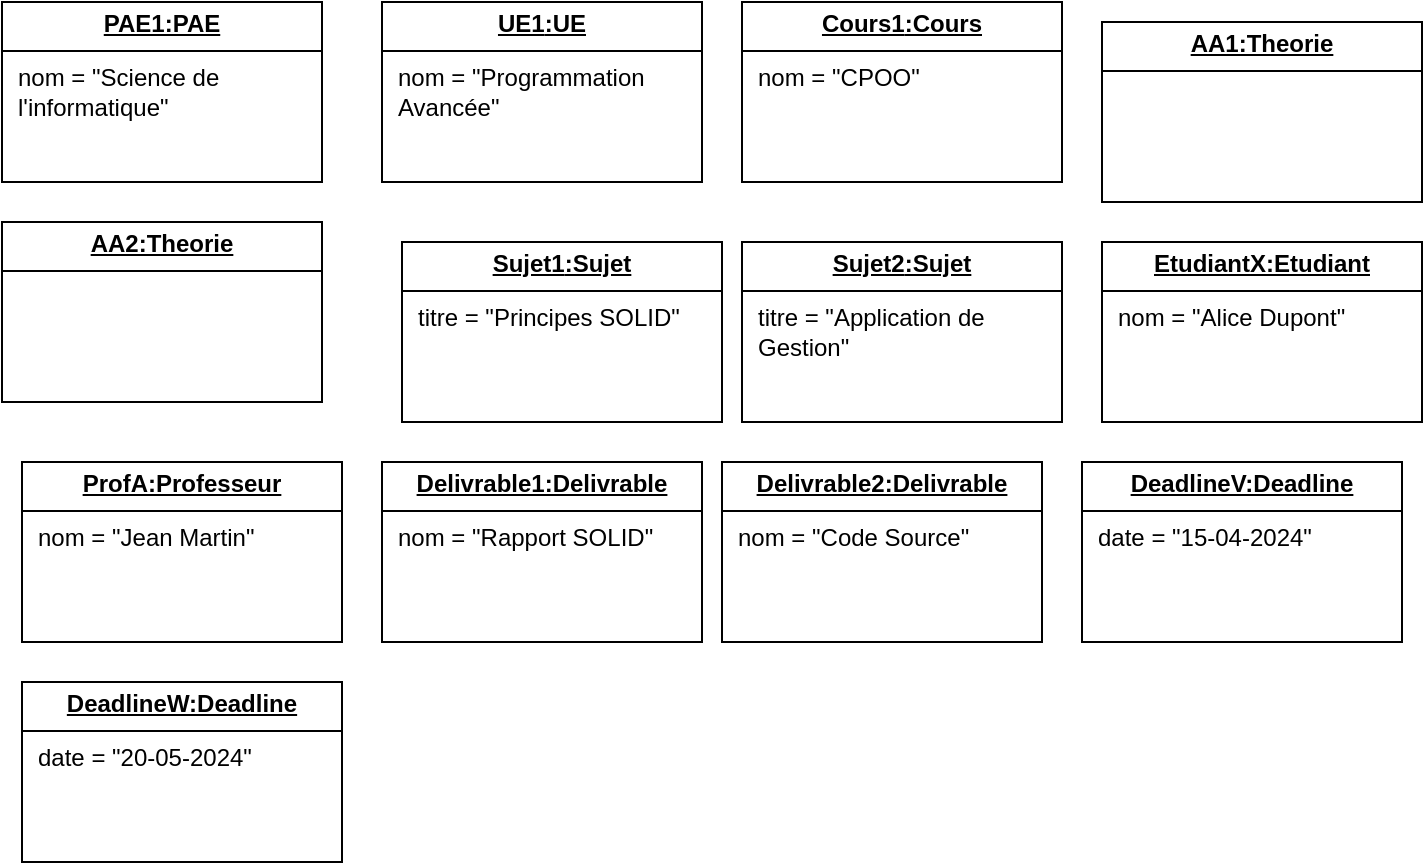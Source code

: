 <mxfile version="24.0.5" type="device">
  <diagram name="Page-1" id="1Xp0LZVL3_uKtlI2arXx">
    <mxGraphModel dx="1169" dy="729" grid="1" gridSize="10" guides="1" tooltips="1" connect="1" arrows="1" fold="1" page="1" pageScale="1" pageWidth="827" pageHeight="1169" math="0" shadow="0">
      <root>
        <mxCell id="0" />
        <mxCell id="1" parent="0" />
        <mxCell id="44EdkgLaML7Ie1aCdi7I-2" value="&lt;p style=&quot;margin:0px;margin-top:4px;text-align:center;text-decoration:underline;&quot;&gt;&lt;b&gt;PAE1:PAE&lt;/b&gt;&lt;/p&gt;&lt;hr size=&quot;1&quot; style=&quot;border-style:solid;&quot;&gt;&lt;p style=&quot;margin:0px;margin-left:8px;&quot;&gt;nom = &quot;Science de l&#39;informatique&quot;&lt;/p&gt;" style="verticalAlign=top;align=left;overflow=fill;html=1;whiteSpace=wrap;" vertex="1" parent="1">
          <mxGeometry x="10" y="20" width="160" height="90" as="geometry" />
        </mxCell>
        <mxCell id="44EdkgLaML7Ie1aCdi7I-3" value="&lt;p style=&quot;margin:0px;margin-top:4px;text-align:center;text-decoration:underline;&quot;&gt;&lt;b&gt;UE1&lt;/b&gt;&lt;b&gt;:UE&lt;/b&gt;&lt;/p&gt;&lt;hr size=&quot;1&quot; style=&quot;border-style:solid;&quot;&gt;&lt;p style=&quot;margin:0px;margin-left:8px;&quot;&gt;nom = &quot;Programmation Avancée&quot;&lt;/p&gt;" style="verticalAlign=top;align=left;overflow=fill;html=1;whiteSpace=wrap;" vertex="1" parent="1">
          <mxGeometry x="200" y="20" width="160" height="90" as="geometry" />
        </mxCell>
        <mxCell id="44EdkgLaML7Ie1aCdi7I-4" value="&lt;p style=&quot;margin:0px;margin-top:4px;text-align:center;text-decoration:underline;&quot;&gt;&lt;b&gt;Cours1&lt;/b&gt;&lt;b&gt;:Cours&lt;/b&gt;&lt;/p&gt;&lt;hr size=&quot;1&quot; style=&quot;border-style:solid;&quot;&gt;&lt;p style=&quot;margin:0px;margin-left:8px;&quot;&gt;nom = &quot;CPOO&quot;&lt;/p&gt;" style="verticalAlign=top;align=left;overflow=fill;html=1;whiteSpace=wrap;" vertex="1" parent="1">
          <mxGeometry x="380" y="20" width="160" height="90" as="geometry" />
        </mxCell>
        <mxCell id="44EdkgLaML7Ie1aCdi7I-5" value="&lt;p style=&quot;margin:0px;margin-top:4px;text-align:center;text-decoration:underline;&quot;&gt;&lt;b&gt;AA1:Theorie&lt;/b&gt;&lt;/p&gt;&lt;hr size=&quot;1&quot; style=&quot;border-style:solid;&quot;&gt;&lt;p style=&quot;margin:0px;margin-left:8px;&quot;&gt;&lt;br&gt;&lt;/p&gt;" style="verticalAlign=top;align=left;overflow=fill;html=1;whiteSpace=wrap;" vertex="1" parent="1">
          <mxGeometry x="560" y="30" width="160" height="90" as="geometry" />
        </mxCell>
        <mxCell id="44EdkgLaML7Ie1aCdi7I-6" value="&lt;p style=&quot;margin:0px;margin-top:4px;text-align:center;text-decoration:underline;&quot;&gt;&lt;span style=&quot;font-weight: 700;&quot;&gt;AA2:Theorie&lt;/span&gt;&lt;/p&gt;&lt;hr size=&quot;1&quot; style=&quot;border-style:solid;&quot;&gt;&lt;p style=&quot;margin:0px;margin-left:8px;&quot;&gt;&lt;br&gt;&lt;/p&gt;" style="verticalAlign=top;align=left;overflow=fill;html=1;whiteSpace=wrap;" vertex="1" parent="1">
          <mxGeometry x="10" y="130" width="160" height="90" as="geometry" />
        </mxCell>
        <mxCell id="44EdkgLaML7Ie1aCdi7I-7" value="&lt;p style=&quot;margin:0px;margin-top:4px;text-align:center;text-decoration:underline;&quot;&gt;&lt;b&gt;Sujet1&lt;/b&gt;&lt;b&gt;:Sujet&lt;/b&gt;&lt;/p&gt;&lt;hr size=&quot;1&quot; style=&quot;border-style:solid;&quot;&gt;&lt;p style=&quot;margin:0px;margin-left:8px;&quot;&gt;titre = &quot;Principes SOLID&quot;&lt;/p&gt;" style="verticalAlign=top;align=left;overflow=fill;html=1;whiteSpace=wrap;" vertex="1" parent="1">
          <mxGeometry x="210" y="140" width="160" height="90" as="geometry" />
        </mxCell>
        <mxCell id="44EdkgLaML7Ie1aCdi7I-8" value="&lt;p style=&quot;margin:0px;margin-top:4px;text-align:center;text-decoration:underline;&quot;&gt;&lt;b&gt;Sujet2&lt;/b&gt;&lt;b&gt;:Sujet&lt;/b&gt;&lt;/p&gt;&lt;hr size=&quot;1&quot; style=&quot;border-style:solid;&quot;&gt;&lt;p style=&quot;margin:0px;margin-left:8px;&quot;&gt;titre = &quot;Application de Gestion&quot;&lt;/p&gt;" style="verticalAlign=top;align=left;overflow=fill;html=1;whiteSpace=wrap;" vertex="1" parent="1">
          <mxGeometry x="380" y="140" width="160" height="90" as="geometry" />
        </mxCell>
        <mxCell id="44EdkgLaML7Ie1aCdi7I-9" value="&lt;p style=&quot;margin:0px;margin-top:4px;text-align:center;text-decoration:underline;&quot;&gt;&lt;b&gt;EtudiantX:Etudiant&lt;/b&gt;&lt;/p&gt;&lt;hr size=&quot;1&quot; style=&quot;border-style:solid;&quot;&gt;&lt;p style=&quot;margin:0px;margin-left:8px;&quot;&gt;nom = &quot;Alice Dupont&quot;&lt;/p&gt;" style="verticalAlign=top;align=left;overflow=fill;html=1;whiteSpace=wrap;" vertex="1" parent="1">
          <mxGeometry x="560" y="140" width="160" height="90" as="geometry" />
        </mxCell>
        <mxCell id="44EdkgLaML7Ie1aCdi7I-10" value="&lt;p style=&quot;margin:0px;margin-top:4px;text-align:center;text-decoration:underline;&quot;&gt;&lt;b&gt;ProfA:Professeur&lt;/b&gt;&lt;/p&gt;&lt;hr size=&quot;1&quot; style=&quot;border-style:solid;&quot;&gt;&lt;p style=&quot;margin:0px;margin-left:8px;&quot;&gt;nom = &quot;Jean Martin&quot;&lt;/p&gt;" style="verticalAlign=top;align=left;overflow=fill;html=1;whiteSpace=wrap;" vertex="1" parent="1">
          <mxGeometry x="20" y="250" width="160" height="90" as="geometry" />
        </mxCell>
        <mxCell id="44EdkgLaML7Ie1aCdi7I-11" value="&lt;p style=&quot;margin:0px;margin-top:4px;text-align:center;text-decoration:underline;&quot;&gt;&lt;b&gt;Delivrable1:Delivrable&lt;/b&gt;&lt;/p&gt;&lt;hr size=&quot;1&quot; style=&quot;border-style:solid;&quot;&gt;&lt;p style=&quot;margin:0px;margin-left:8px;&quot;&gt;nom = &quot;Rapport SOLID&quot;&lt;/p&gt;&lt;p style=&quot;margin:0px;margin-left:8px;&quot;&gt;&lt;br&gt;&lt;/p&gt;" style="verticalAlign=top;align=left;overflow=fill;html=1;whiteSpace=wrap;" vertex="1" parent="1">
          <mxGeometry x="200" y="250" width="160" height="90" as="geometry" />
        </mxCell>
        <mxCell id="44EdkgLaML7Ie1aCdi7I-12" value="&lt;p style=&quot;margin:0px;margin-top:4px;text-align:center;text-decoration:underline;&quot;&gt;&lt;b&gt;Delivrable2:Delivrable&lt;/b&gt;&lt;br&gt;&lt;/p&gt;&lt;hr size=&quot;1&quot; style=&quot;border-style:solid;&quot;&gt;&lt;p style=&quot;margin:0px;margin-left:8px;&quot;&gt;nom = &quot;Code Source&quot;&lt;/p&gt;" style="verticalAlign=top;align=left;overflow=fill;html=1;whiteSpace=wrap;" vertex="1" parent="1">
          <mxGeometry x="370" y="250" width="160" height="90" as="geometry" />
        </mxCell>
        <mxCell id="44EdkgLaML7Ie1aCdi7I-13" value="&lt;p style=&quot;margin:0px;margin-top:4px;text-align:center;text-decoration:underline;&quot;&gt;&lt;b&gt;DeadlineV:Deadline&lt;/b&gt;&lt;/p&gt;&lt;hr size=&quot;1&quot; style=&quot;border-style:solid;&quot;&gt;&lt;p style=&quot;margin:0px;margin-left:8px;&quot;&gt;date = &quot;15-04-2024&quot;&lt;/p&gt;" style="verticalAlign=top;align=left;overflow=fill;html=1;whiteSpace=wrap;" vertex="1" parent="1">
          <mxGeometry x="550" y="250" width="160" height="90" as="geometry" />
        </mxCell>
        <mxCell id="44EdkgLaML7Ie1aCdi7I-14" value="&lt;p style=&quot;margin:0px;margin-top:4px;text-align:center;text-decoration:underline;&quot;&gt;&lt;b&gt;DeadlineW:Deadline&lt;/b&gt;&lt;br&gt;&lt;/p&gt;&lt;hr size=&quot;1&quot; style=&quot;border-style:solid;&quot;&gt;&lt;p style=&quot;margin:0px;margin-left:8px;&quot;&gt;date = &quot;20-05-2024&quot;&lt;/p&gt;" style="verticalAlign=top;align=left;overflow=fill;html=1;whiteSpace=wrap;" vertex="1" parent="1">
          <mxGeometry x="20" y="360" width="160" height="90" as="geometry" />
        </mxCell>
      </root>
    </mxGraphModel>
  </diagram>
</mxfile>
